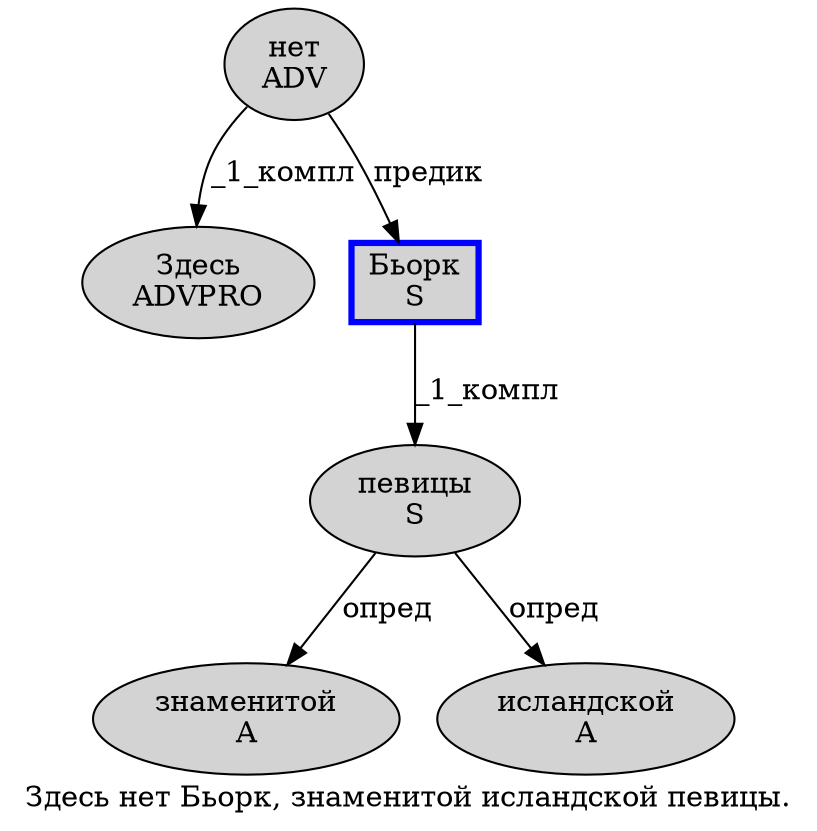 digraph SENTENCE_1409 {
	graph [label="Здесь нет Бьорк, знаменитой исландской певицы."]
	node [style=filled]
		0 [label="Здесь
ADVPRO" color="" fillcolor=lightgray penwidth=1 shape=ellipse]
		1 [label="нет
ADV" color="" fillcolor=lightgray penwidth=1 shape=ellipse]
		2 [label="Бьорк
S" color=blue fillcolor=lightgray penwidth=3 shape=box]
		4 [label="знаменитой
A" color="" fillcolor=lightgray penwidth=1 shape=ellipse]
		5 [label="исландской
A" color="" fillcolor=lightgray penwidth=1 shape=ellipse]
		6 [label="певицы
S" color="" fillcolor=lightgray penwidth=1 shape=ellipse]
			6 -> 4 [label="опред"]
			6 -> 5 [label="опред"]
			2 -> 6 [label="_1_компл"]
			1 -> 0 [label="_1_компл"]
			1 -> 2 [label="предик"]
}